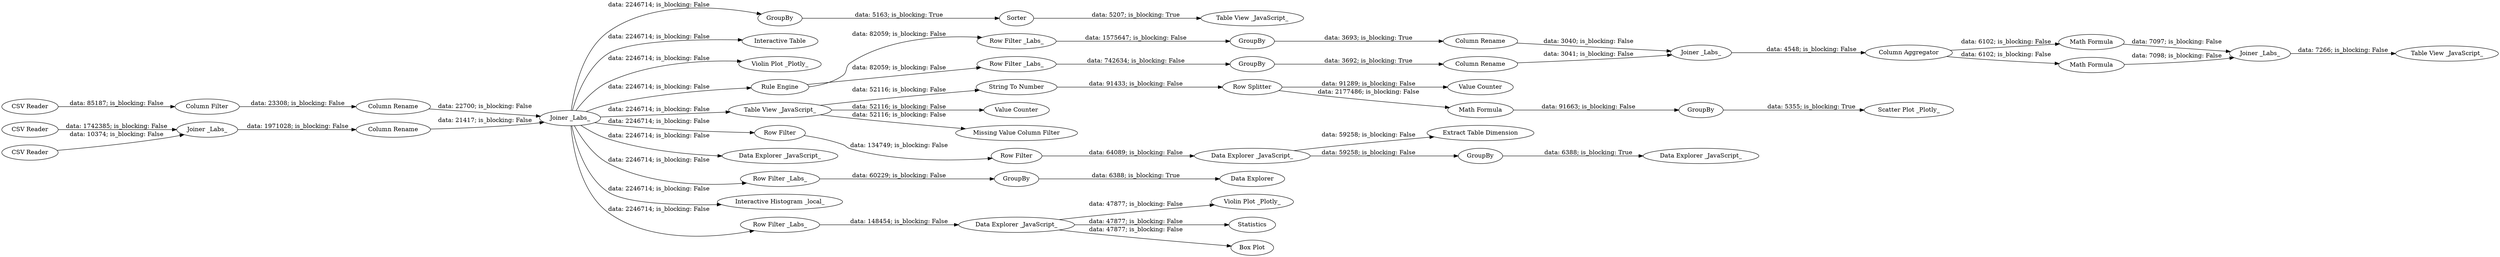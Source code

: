 digraph {
	"3601451412118314980_39" [label=GroupBy]
	"3601451412118314980_92" [label="String To Number"]
	"3601451412118314980_51" [label="Math Formula"]
	"3601451412118314980_80" [label="Violin Plot _Plotly_"]
	"3601451412118314980_6" [label="Column Filter"]
	"3601451412118314980_20" [label="Data Explorer _JavaScript_"]
	"3601451412118314980_25" [label=GroupBy]
	"3601451412118314980_26" [label="Table View _JavaScript_"]
	"3601451412118314980_57" [label="Interactive Table"]
	"3601451412118314980_59" [label="Value Counter"]
	"3601451412118314980_75" [label="Violin Plot _Plotly_"]
	"3601451412118314980_22" [label="Extract Table Dimension"]
	"3601451412118314980_19" [label="Row Filter"]
	"3601451412118314980_38" [label=GroupBy]
	"3601451412118314980_78" [label="Joiner _Labs_"]
	"3601451412118314980_30" [label="Rule Engine"]
	"3601451412118314980_54" [label="Table View _JavaScript_"]
	"3601451412118314980_68" [label="Joiner _Labs_"]
	"3601451412118314980_65" [label="Scatter Plot _Plotly_"]
	"3601451412118314980_50" [label="Math Formula"]
	"3601451412118314980_88" [label="CSV Reader"]
	"3601451412118314980_24" [label="Data Explorer _JavaScript_"]
	"3601451412118314980_53" [label="Table View _JavaScript_"]
	"3601451412118314980_79" [label="Joiner _Labs_"]
	"3601451412118314980_73" [label="Data Explorer"]
	"3601451412118314980_90" [label="Math Formula"]
	"3601451412118314980_71" [label="Row Filter"]
	"3601451412118314980_87" [label="CSV Reader"]
	"3601451412118314980_58" [label="Value Counter"]
	"3601451412118314980_86" [label="CSV Reader"]
	"3601451412118314980_11" [label="Data Explorer _JavaScript_"]
	"3601451412118314980_8" [label="Column Rename"]
	"3601451412118314980_16" [label=Statistics]
	"3601451412118314980_72" [label=GroupBy]
	"3601451412118314980_91" [label="Row Splitter"]
	"3601451412118314980_74" [label="Row Filter _Labs_"]
	"3601451412118314980_4" [label="Column Rename"]
	"3601451412118314980_85" [label="Interactive Histogram _local_"]
	"3601451412118314980_77" [label="Row Filter _Labs_"]
	"3601451412118314980_63" [label="Box Plot"]
	"3601451412118314980_42" [label="Column Rename"]
	"3601451412118314980_89" [label=GroupBy]
	"3601451412118314980_45" [label="Column Aggregator"]
	"3601451412118314980_76" [label="Row Filter _Labs_"]
	"3601451412118314980_64" [label="Joiner _Labs_"]
	"3601451412118314980_29" [label=Sorter]
	"3601451412118314980_23" [label=GroupBy]
	"3601451412118314980_69" [label="Row Filter _Labs_"]
	"3601451412118314980_41" [label="Column Rename"]
	"3601451412118314980_15" [label="Data Explorer _JavaScript_"]
	"3601451412118314980_55" [label="Missing Value Column Filter"]
	"3601451412118314980_20" -> "3601451412118314980_23" [label="data: 59258; is_blocking: False"]
	"3601451412118314980_38" -> "3601451412118314980_42" [label="data: 3692; is_blocking: True"]
	"3601451412118314980_30" -> "3601451412118314980_76" [label="data: 82059; is_blocking: False"]
	"3601451412118314980_79" -> "3601451412118314980_53" [label="data: 7266; is_blocking: False"]
	"3601451412118314980_69" -> "3601451412118314980_15" [label="data: 148454; is_blocking: False"]
	"3601451412118314980_68" -> "3601451412118314980_30" [label="data: 2246714; is_blocking: False"]
	"3601451412118314980_71" -> "3601451412118314980_19" [label="data: 134749; is_blocking: False"]
	"3601451412118314980_68" -> "3601451412118314980_54" [label="data: 2246714; is_blocking: False"]
	"3601451412118314980_86" -> "3601451412118314980_6" [label="data: 85187; is_blocking: False"]
	"3601451412118314980_54" -> "3601451412118314980_92" [label="data: 52116; is_blocking: False"]
	"3601451412118314980_89" -> "3601451412118314980_65" [label="data: 5355; is_blocking: True"]
	"3601451412118314980_45" -> "3601451412118314980_50" [label="data: 6102; is_blocking: False"]
	"3601451412118314980_68" -> "3601451412118314980_25" [label="data: 2246714; is_blocking: False"]
	"3601451412118314980_41" -> "3601451412118314980_78" [label="data: 3040; is_blocking: False"]
	"3601451412118314980_87" -> "3601451412118314980_64" [label="data: 10374; is_blocking: False"]
	"3601451412118314980_91" -> "3601451412118314980_90" [label="data: 2177486; is_blocking: False"]
	"3601451412118314980_42" -> "3601451412118314980_78" [label="data: 3041; is_blocking: False"]
	"3601451412118314980_19" -> "3601451412118314980_20" [label="data: 64089; is_blocking: False"]
	"3601451412118314980_8" -> "3601451412118314980_68" [label="data: 22700; is_blocking: False"]
	"3601451412118314980_68" -> "3601451412118314980_57" [label="data: 2246714; is_blocking: False"]
	"3601451412118314980_51" -> "3601451412118314980_79" [label="data: 7097; is_blocking: False"]
	"3601451412118314980_20" -> "3601451412118314980_22" [label="data: 59258; is_blocking: False"]
	"3601451412118314980_25" -> "3601451412118314980_29" [label="data: 5163; is_blocking: True"]
	"3601451412118314980_68" -> "3601451412118314980_69" [label="data: 2246714; is_blocking: False"]
	"3601451412118314980_90" -> "3601451412118314980_89" [label="data: 91663; is_blocking: False"]
	"3601451412118314980_39" -> "3601451412118314980_41" [label="data: 3693; is_blocking: True"]
	"3601451412118314980_29" -> "3601451412118314980_26" [label="data: 5207; is_blocking: True"]
	"3601451412118314980_15" -> "3601451412118314980_80" [label="data: 47877; is_blocking: False"]
	"3601451412118314980_30" -> "3601451412118314980_77" [label="data: 82059; is_blocking: False"]
	"3601451412118314980_64" -> "3601451412118314980_4" [label="data: 1971028; is_blocking: False"]
	"3601451412118314980_74" -> "3601451412118314980_72" [label="data: 60229; is_blocking: False"]
	"3601451412118314980_15" -> "3601451412118314980_63" [label="data: 47877; is_blocking: False"]
	"3601451412118314980_77" -> "3601451412118314980_39" [label="data: 1575647; is_blocking: False"]
	"3601451412118314980_4" -> "3601451412118314980_68" [label="data: 21417; is_blocking: False"]
	"3601451412118314980_88" -> "3601451412118314980_64" [label="data: 1742385; is_blocking: False"]
	"3601451412118314980_68" -> "3601451412118314980_71" [label="data: 2246714; is_blocking: False"]
	"3601451412118314980_68" -> "3601451412118314980_11" [label="data: 2246714; is_blocking: False"]
	"3601451412118314980_45" -> "3601451412118314980_51" [label="data: 6102; is_blocking: False"]
	"3601451412118314980_50" -> "3601451412118314980_79" [label="data: 7098; is_blocking: False"]
	"3601451412118314980_68" -> "3601451412118314980_75" [label="data: 2246714; is_blocking: False"]
	"3601451412118314980_72" -> "3601451412118314980_73" [label="data: 6388; is_blocking: True"]
	"3601451412118314980_78" -> "3601451412118314980_45" [label="data: 4548; is_blocking: False"]
	"3601451412118314980_92" -> "3601451412118314980_91" [label="data: 91433; is_blocking: False"]
	"3601451412118314980_54" -> "3601451412118314980_55" [label="data: 52116; is_blocking: False"]
	"3601451412118314980_68" -> "3601451412118314980_74" [label="data: 2246714; is_blocking: False"]
	"3601451412118314980_54" -> "3601451412118314980_58" [label="data: 52116; is_blocking: False"]
	"3601451412118314980_15" -> "3601451412118314980_16" [label="data: 47877; is_blocking: False"]
	"3601451412118314980_91" -> "3601451412118314980_59" [label="data: 91289; is_blocking: False"]
	"3601451412118314980_23" -> "3601451412118314980_24" [label="data: 6388; is_blocking: True"]
	"3601451412118314980_76" -> "3601451412118314980_38" [label="data: 742634; is_blocking: False"]
	"3601451412118314980_68" -> "3601451412118314980_85" [label="data: 2246714; is_blocking: False"]
	"3601451412118314980_6" -> "3601451412118314980_8" [label="data: 23308; is_blocking: False"]
	rankdir=LR
}
